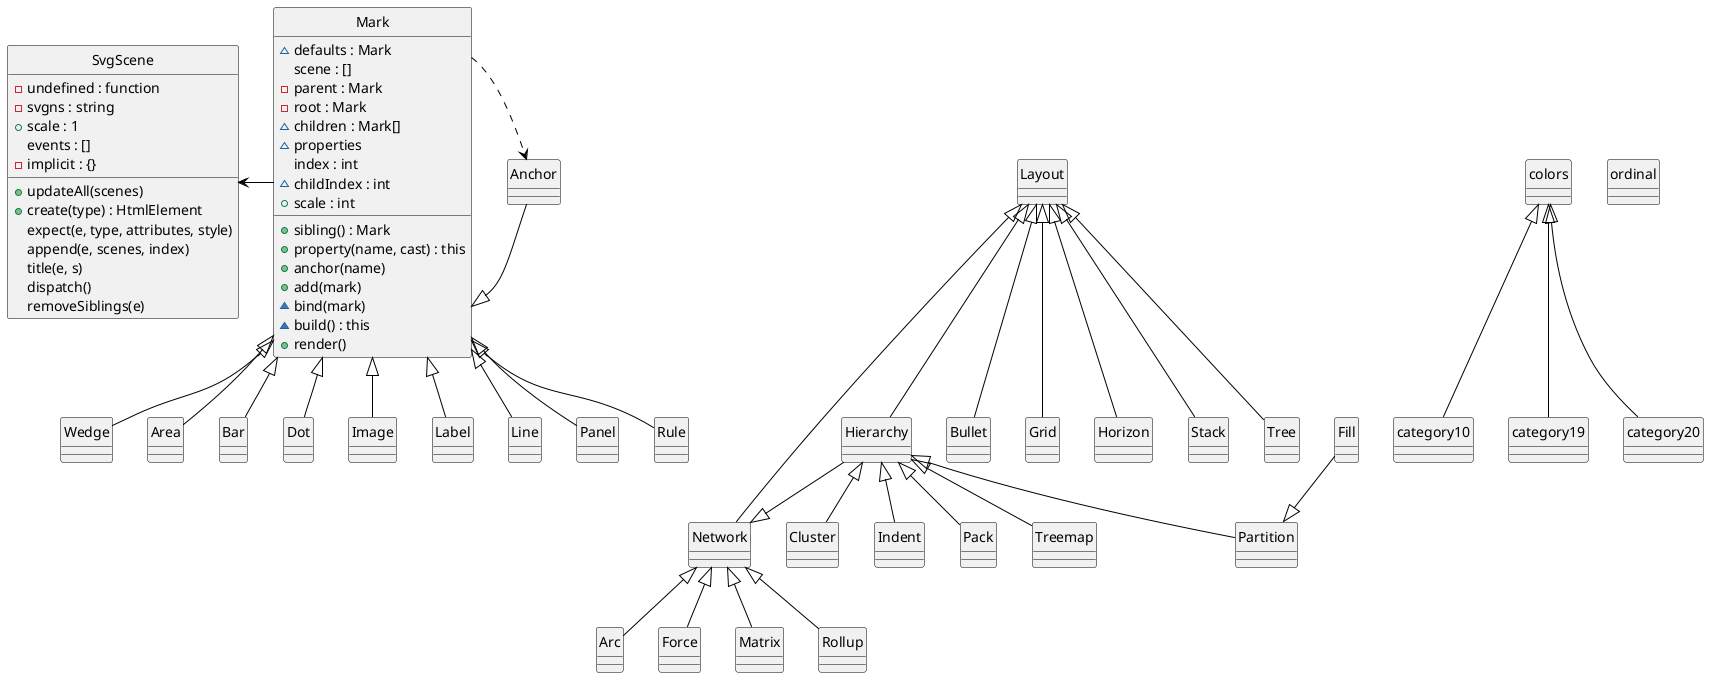 @startuml

'skinparam monochrome true
'skinparam classBackgroundColor White
skinparam classArrowColor Black
skinparam classBorderColor Black
skinparam stereotypeCBackgroundColor Gray
'hide members
hide circle

class Mark {
    ~defaults : Mark
    scene : []
    -parent : Mark
    -root : Mark
    ~children : Mark[]
    ~properties
    index : int
    ~childIndex : int
    +scale : int
    +sibling() : Mark
    +property(name, cast) : this
    +anchor(name)
    +add(mark)
    '+def(name, v)
    ~bind(mark)
    ~build() : this
    +render()
}

class Wedge {
    '-cousin()
}
Mark <|-- Anchor
Mark <|-- Area
Mark <|-- Bar
Mark <|-- Dot
Mark <|-- Image
Mark <|-- Label
Mark <|-- Line
Mark <|-- Panel
Mark <|-- Rule
Mark <|-- Wedge
Mark -l-> SvgScene
Mark .r.> Anchor

class Layout
Layout <|-- Hierarchy 
Layout <|-- Network
Layout <|-- Bullet
Layout <|-- Grid
Layout <|-- Horizon
Layout <|-- Stack
Layout <|-- Tree
Hierarchy --|> Network
Hierarchy <|-- Cluster
Hierarchy <|-- Indent
Hierarchy <|-- Pack
Hierarchy <|-- Partition
Hierarchy <|-- Treemap
Network <|-- Arc
Network <|-- Force
Network <|-- Matrix
Network <|-- Rollup
Fill --|> Partition 

class colors
colors <|-- category10
colors <|-- category19
colors <|-- category20

class ordinal 

class SvgScene {
    -undefined : function
    -svgns : string
    +scale : 1
    events : []
    -implicit : {}
    +updateAll(scenes)
    +create(type) : HtmlElement
    expect(e, type, attributes, style)
    append(e, scenes, index)
    title(e, s)
    dispatch()
    removeSiblings(e)
}

@enduml